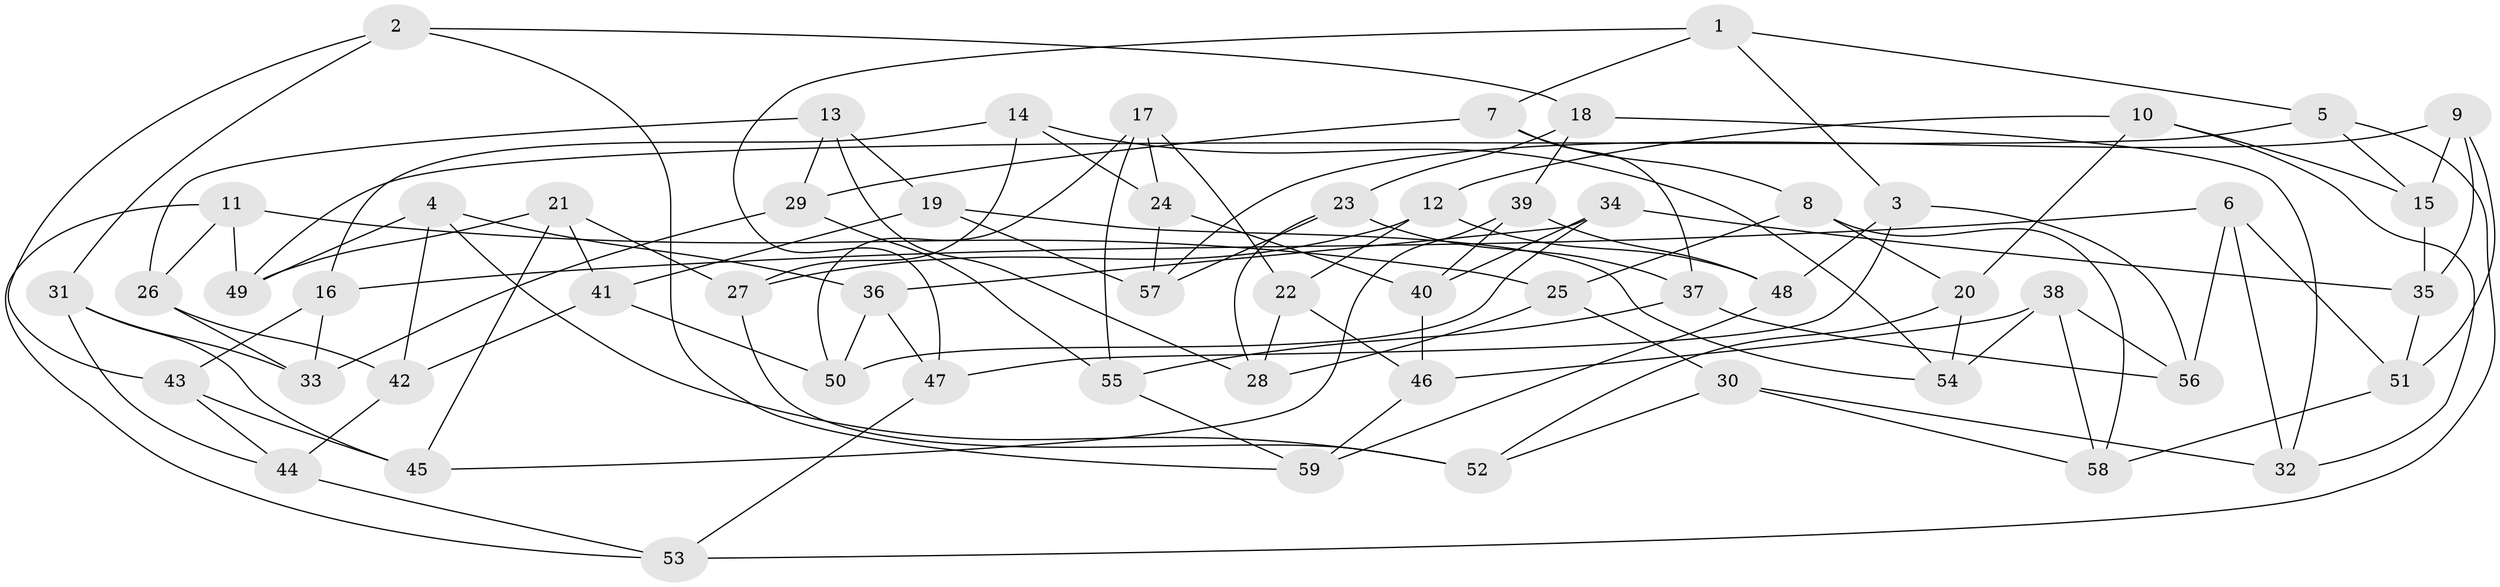 // coarse degree distribution, {11: 0.043478260869565216, 5: 0.13043478260869565, 6: 0.30434782608695654, 9: 0.043478260869565216, 8: 0.043478260869565216, 10: 0.043478260869565216, 4: 0.34782608695652173, 7: 0.043478260869565216}
// Generated by graph-tools (version 1.1) at 2025/20/03/04/25 18:20:51]
// undirected, 59 vertices, 118 edges
graph export_dot {
graph [start="1"]
  node [color=gray90,style=filled];
  1;
  2;
  3;
  4;
  5;
  6;
  7;
  8;
  9;
  10;
  11;
  12;
  13;
  14;
  15;
  16;
  17;
  18;
  19;
  20;
  21;
  22;
  23;
  24;
  25;
  26;
  27;
  28;
  29;
  30;
  31;
  32;
  33;
  34;
  35;
  36;
  37;
  38;
  39;
  40;
  41;
  42;
  43;
  44;
  45;
  46;
  47;
  48;
  49;
  50;
  51;
  52;
  53;
  54;
  55;
  56;
  57;
  58;
  59;
  1 -- 3;
  1 -- 47;
  1 -- 5;
  1 -- 7;
  2 -- 43;
  2 -- 18;
  2 -- 59;
  2 -- 31;
  3 -- 56;
  3 -- 47;
  3 -- 48;
  4 -- 42;
  4 -- 36;
  4 -- 52;
  4 -- 49;
  5 -- 49;
  5 -- 53;
  5 -- 15;
  6 -- 56;
  6 -- 51;
  6 -- 16;
  6 -- 32;
  7 -- 37;
  7 -- 8;
  7 -- 29;
  8 -- 25;
  8 -- 20;
  8 -- 58;
  9 -- 51;
  9 -- 57;
  9 -- 35;
  9 -- 15;
  10 -- 12;
  10 -- 32;
  10 -- 20;
  10 -- 15;
  11 -- 25;
  11 -- 26;
  11 -- 49;
  11 -- 53;
  12 -- 48;
  12 -- 27;
  12 -- 22;
  13 -- 19;
  13 -- 29;
  13 -- 28;
  13 -- 26;
  14 -- 16;
  14 -- 54;
  14 -- 24;
  14 -- 27;
  15 -- 35;
  16 -- 43;
  16 -- 33;
  17 -- 50;
  17 -- 55;
  17 -- 22;
  17 -- 24;
  18 -- 39;
  18 -- 32;
  18 -- 23;
  19 -- 41;
  19 -- 57;
  19 -- 54;
  20 -- 54;
  20 -- 52;
  21 -- 49;
  21 -- 45;
  21 -- 27;
  21 -- 41;
  22 -- 28;
  22 -- 46;
  23 -- 57;
  23 -- 37;
  23 -- 28;
  24 -- 57;
  24 -- 40;
  25 -- 28;
  25 -- 30;
  26 -- 42;
  26 -- 33;
  27 -- 52;
  29 -- 33;
  29 -- 55;
  30 -- 32;
  30 -- 52;
  30 -- 58;
  31 -- 33;
  31 -- 45;
  31 -- 44;
  34 -- 35;
  34 -- 36;
  34 -- 40;
  34 -- 50;
  35 -- 51;
  36 -- 47;
  36 -- 50;
  37 -- 55;
  37 -- 56;
  38 -- 56;
  38 -- 46;
  38 -- 54;
  38 -- 58;
  39 -- 45;
  39 -- 48;
  39 -- 40;
  40 -- 46;
  41 -- 50;
  41 -- 42;
  42 -- 44;
  43 -- 44;
  43 -- 45;
  44 -- 53;
  46 -- 59;
  47 -- 53;
  48 -- 59;
  51 -- 58;
  55 -- 59;
}
